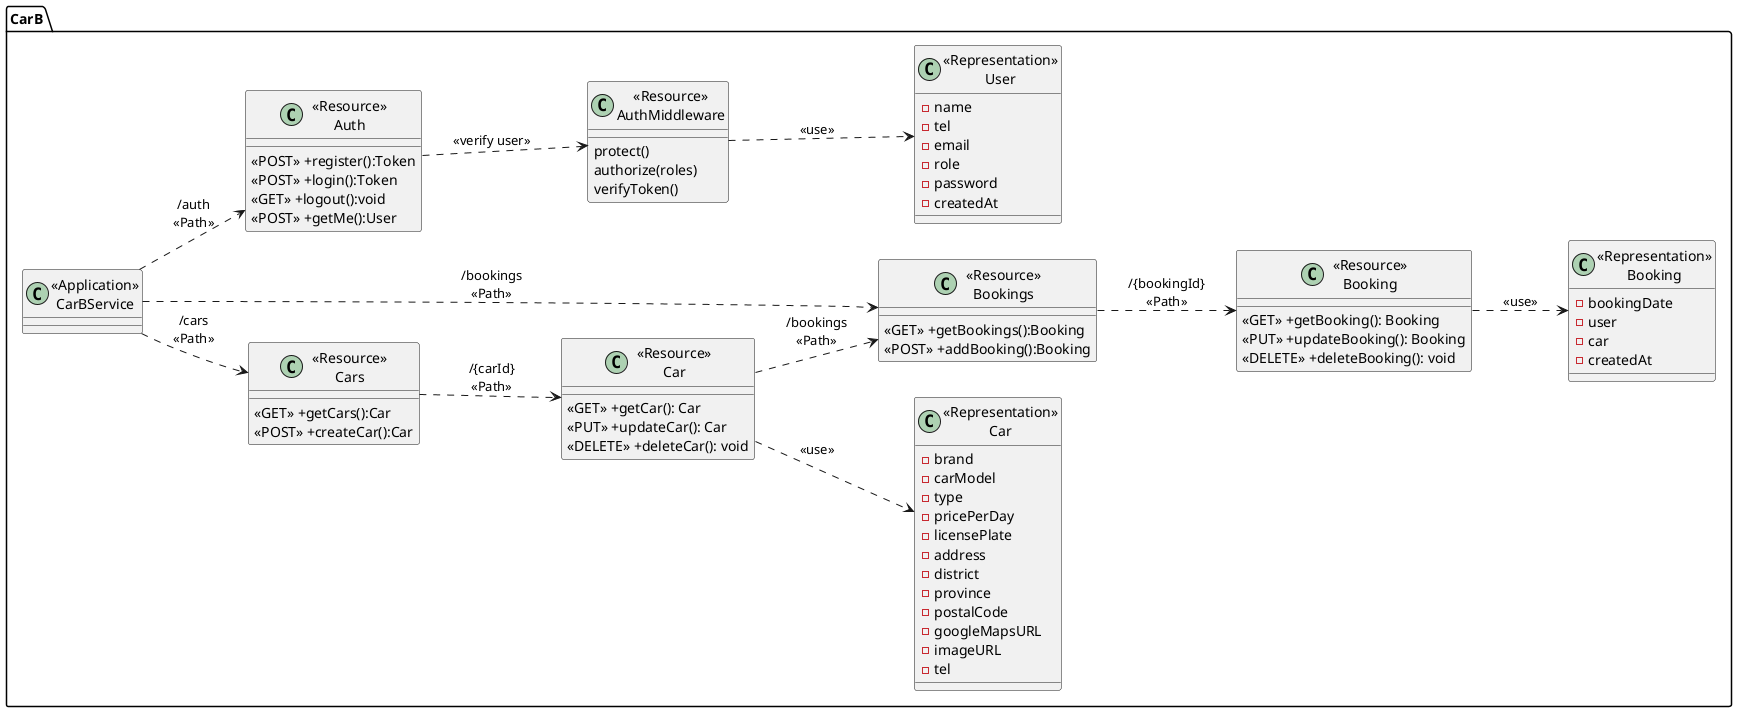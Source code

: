 @startuml CarBService
left to right direction
package "CarB"{
    class "<<Application>>\nCarBService" as CarBService{}

    class "<<Resource>>\nCars" as ResourceCars{
        <<GET>> +getCars():Car
        <<POST>> +createCar():Car
    }

    class "<<Resource>>\nCar" as ResourceCar {
        <<GET>> +getCar(): Car
        <<PUT>> +updateCar(): Car
        <<DELETE>> +deleteCar(): void
    }

    class "<<Representation>>\nCar" as RepresentationCar {
        -brand
        -carModel
        -type
        -pricePerDay
        -licensePlate
        -address
        -district
        -province
        -postalCode
        -googleMapsURL
        -imageURL
        -tel
    }

   

    class "<<Resource>>\nBookings" as ResourceBookings{
        <<GET>> +getBookings():Booking
        <<POST>> +addBooking():Booking
    }

    class "<<Resource>>\nBooking" as ResourceBooking {
        <<GET>> +getBooking(): Booking
        <<PUT>> +updateBooking(): Booking
        <<DELETE>> +deleteBooking(): void
    }

    class "<<Representation>>\nBooking" as RepresentationBooking {
        -bookingDate
        -user
        -car
        -createdAt
    }

    class "<<Resource>>\nAuth" as ResourceAuth{
        <<POST>> +register():Token
        <<POST>> +login():Token
        <<GET>> +logout():void
        <<POST>> +getMe():User
    }

    class "<<Resource>>\nAuthMiddleware" as ResourceAuthMiddleware{
        protect()
        authorize(roles)
        verifyToken()
    }

    class "<<Representation>>\nUser" as RepresentationUser {
        -name
        -tel
        -email
        -role
        -password
        -createdAt
    }
    





}

CarBService ..> ResourceCars:"/cars\n<<Path>>"
ResourceCars ..> ResourceCar: "/{carId}\n<<Path>>"
ResourceCar ..> RepresentationCar: "<<use>>"
ResourceCar ..> ResourceBookings:"/bookings\n<<Path>>"

CarBService ..> ResourceBookings:"/bookings\n<<Path>>"
ResourceBookings ..> ResourceBooking: "/{bookingId}\n<<Path>>"
ResourceBooking ..> RepresentationBooking: "<<use>>"

CarBService ..> ResourceAuth:"/auth\n<<Path>>"
ResourceAuth ..> ResourceAuthMiddleware:"<<verify user>>"
ResourceAuthMiddleware ..> RepresentationUser:"<<use>>"

@enduml